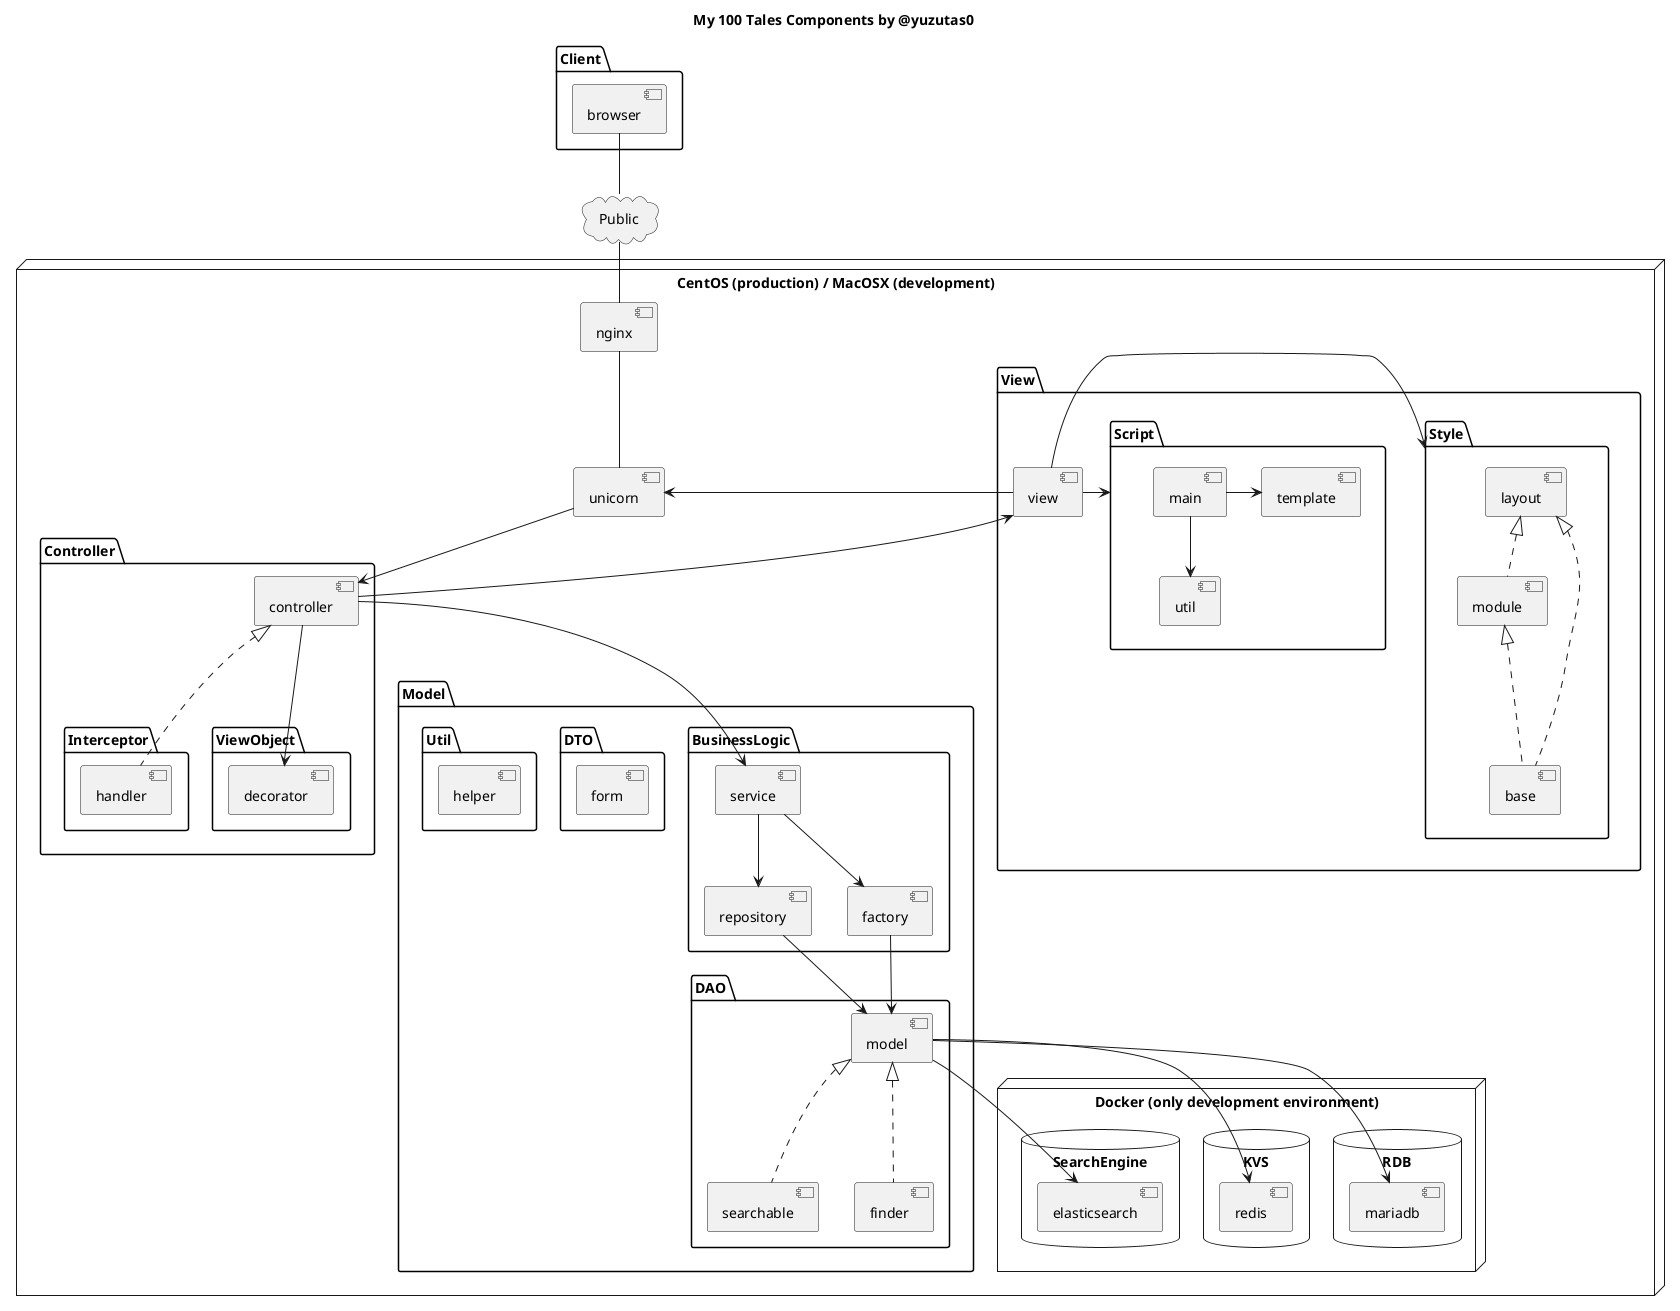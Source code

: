 /'
## Setup
1. Install graphviz into MacOSX
$ brew install graphviz

2. Install PlantUML integration for IntelliJ
Preferences -> Plugins -> "PlantUML integration"
'/
@startuml

title My 100 Tales Components by @yuzutas0

package "Client" {
  [browser]
}

cloud Public {
  browser -- Public
}

node "CentOS (production) / MacOSX (development)" {
  Public -- [nginx]
  nginx -- [unicorn]

  package "View" {
    [view] -> unicorn

    package "Style" {
      view -> Style
      [layout] <|.. [module]
      layout <|.. [base]
      module <|.. base
    }

    package "Script" {
      view -> Script
      [main] --> [util]
      [main] -> [template]
    }
  }

  package "Controller" {
    unicorn --> [controller]
    controller --> view

    package "Interceptor" {
      controller <|.. [handler]
    }

    package "ViewObject" {
      controller --> [decorator]
    }
  }

  package "Model" {

    package "BusinessLogic" {
      controller --> [service]
      service --> [repository]
      service --> [factory]
    }

    package "DAO" {
      [model]
      model <|.. [searchable]
      model <|.. [finder]
      factory --> model
      repository --> model
    }

    package "DTO" {
      [form]
    }

    package "Util" {
      [helper]
    }
  }

  node "Docker (only development environment)" {

    database "RDB" {
      model --> [mariadb]
    }

    database "KVS" {
      model --> [redis]
    }

    database "SearchEngine" {
      model --> [elasticsearch]
    }
  }
}

@enduml
